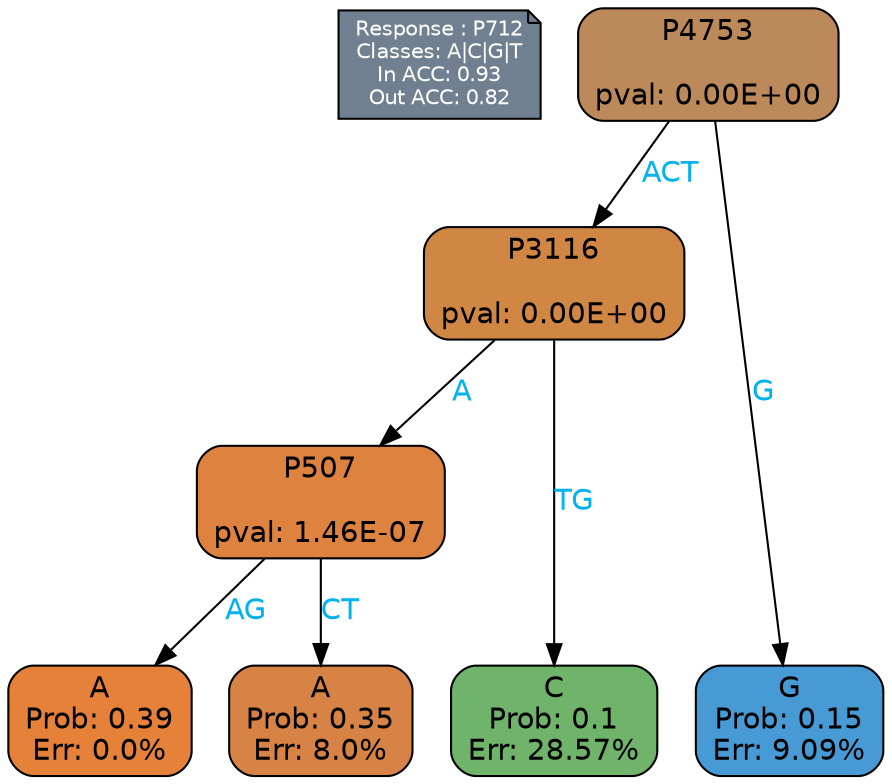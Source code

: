 digraph Tree {
node [shape=box, style="filled, rounded", color="black", fontname=helvetica] ;
graph [ranksep=equally, splines=polylines, bgcolor=transparent, dpi=600] ;
edge [fontname=helvetica] ;
LEGEND [label="Response : P712
Classes: A|C|G|T
In ACC: 0.93
Out ACC: 0.82
",shape=note,align=left,style=filled,fillcolor="slategray",fontcolor="white",fontsize=10];1 [label="P4753

pval: 0.00E+00", fillcolor="#bc8a5a"] ;
2 [label="P3116

pval: 0.00E+00", fillcolor="#d18744"] ;
3 [label="P507

pval: 1.46E-07", fillcolor="#de823f"] ;
4 [label="A
Prob: 0.39
Err: 0.0%", fillcolor="#e58139"] ;
5 [label="A
Prob: 0.35
Err: 8.0%", fillcolor="#d78346"] ;
6 [label="C
Prob: 0.1
Err: 28.57%", fillcolor="#70b36a"] ;
7 [label="G
Prob: 0.15
Err: 9.09%", fillcolor="#489ad5"] ;
1 -> 2 [label="ACT",fontcolor=deepskyblue2] ;
1 -> 7 [label="G",fontcolor=deepskyblue2] ;
2 -> 3 [label="A",fontcolor=deepskyblue2] ;
2 -> 6 [label="TG",fontcolor=deepskyblue2] ;
3 -> 4 [label="AG",fontcolor=deepskyblue2] ;
3 -> 5 [label="CT",fontcolor=deepskyblue2] ;
{rank = same; 4;5;6;7;}{rank = same; LEGEND;1;}}